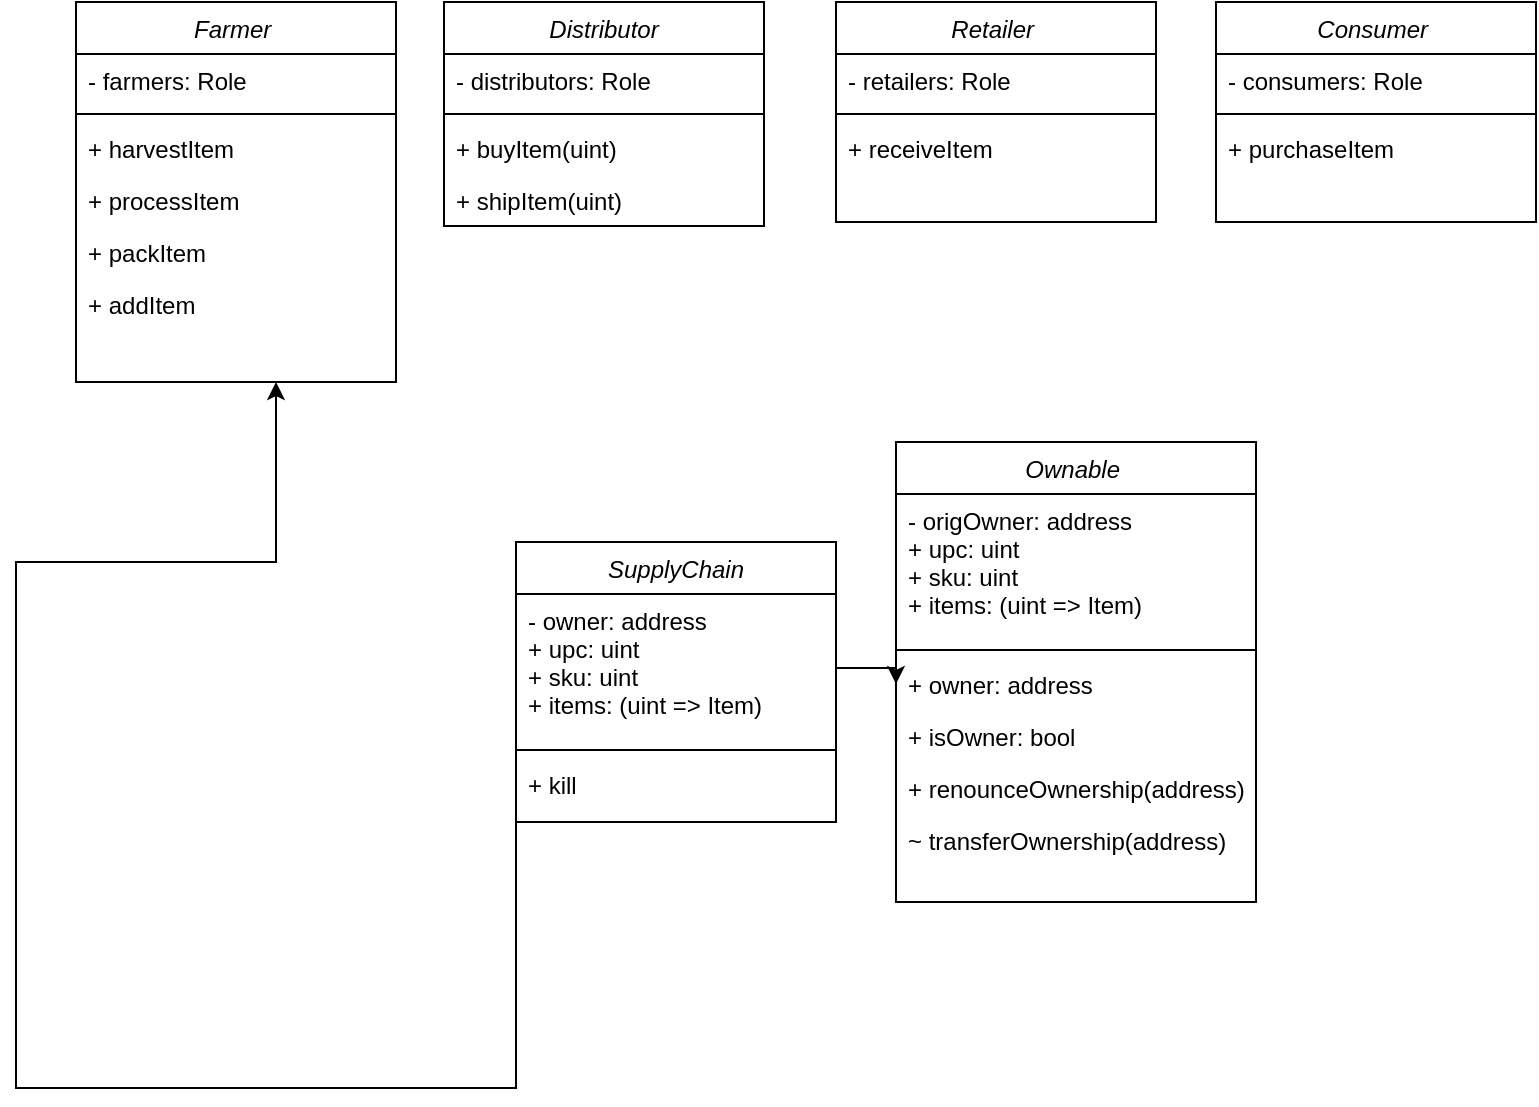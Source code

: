 <mxfile version="14.4.3" type="device"><diagram id="Gvruy6sJO7TrXK6574rT" name="Page-1"><mxGraphModel dx="1048" dy="645" grid="1" gridSize="10" guides="1" tooltips="1" connect="1" arrows="1" fold="1" page="1" pageScale="1" pageWidth="827" pageHeight="1169" math="0" shadow="0"><root><mxCell id="0"/><mxCell id="1" parent="0"/><mxCell id="XvWM4k6eefiFSlys2Bdt-3" value="Farmer " style="swimlane;fontStyle=2;align=center;verticalAlign=top;childLayout=stackLayout;horizontal=1;startSize=26;horizontalStack=0;resizeParent=1;resizeLast=0;collapsible=1;marginBottom=0;rounded=0;shadow=0;strokeWidth=1;" vertex="1" parent="1"><mxGeometry x="70" y="70" width="160" height="190" as="geometry"><mxRectangle x="230" y="140" width="160" height="26" as="alternateBounds"/></mxGeometry></mxCell><mxCell id="XvWM4k6eefiFSlys2Bdt-4" value="- farmers: Role" style="text;align=left;verticalAlign=top;spacingLeft=4;spacingRight=4;overflow=hidden;rotatable=0;points=[[0,0.5],[1,0.5]];portConstraint=eastwest;" vertex="1" parent="XvWM4k6eefiFSlys2Bdt-3"><mxGeometry y="26" width="160" height="26" as="geometry"/></mxCell><mxCell id="XvWM4k6eefiFSlys2Bdt-5" value="" style="line;html=1;strokeWidth=1;align=left;verticalAlign=middle;spacingTop=-1;spacingLeft=3;spacingRight=3;rotatable=0;labelPosition=right;points=[];portConstraint=eastwest;" vertex="1" parent="XvWM4k6eefiFSlys2Bdt-3"><mxGeometry y="52" width="160" height="8" as="geometry"/></mxCell><mxCell id="XvWM4k6eefiFSlys2Bdt-6" value="+ harvestItem" style="text;align=left;verticalAlign=top;spacingLeft=4;spacingRight=4;overflow=hidden;rotatable=0;points=[[0,0.5],[1,0.5]];portConstraint=eastwest;" vertex="1" parent="XvWM4k6eefiFSlys2Bdt-3"><mxGeometry y="60" width="160" height="26" as="geometry"/></mxCell><mxCell id="XvWM4k6eefiFSlys2Bdt-7" value="+ processItem" style="text;align=left;verticalAlign=top;spacingLeft=4;spacingRight=4;overflow=hidden;rotatable=0;points=[[0,0.5],[1,0.5]];portConstraint=eastwest;" vertex="1" parent="XvWM4k6eefiFSlys2Bdt-3"><mxGeometry y="86" width="160" height="26" as="geometry"/></mxCell><mxCell id="XvWM4k6eefiFSlys2Bdt-8" value="+ packItem&#xa;" style="text;align=left;verticalAlign=top;spacingLeft=4;spacingRight=4;overflow=hidden;rotatable=0;points=[[0,0.5],[1,0.5]];portConstraint=eastwest;" vertex="1" parent="XvWM4k6eefiFSlys2Bdt-3"><mxGeometry y="112" width="160" height="26" as="geometry"/></mxCell><mxCell id="XvWM4k6eefiFSlys2Bdt-9" value="+ addItem" style="text;align=left;verticalAlign=top;spacingLeft=4;spacingRight=4;overflow=hidden;rotatable=0;points=[[0,0.5],[1,0.5]];portConstraint=eastwest;" vertex="1" parent="XvWM4k6eefiFSlys2Bdt-3"><mxGeometry y="138" width="160" height="26" as="geometry"/></mxCell><mxCell id="XvWM4k6eefiFSlys2Bdt-10" value="Distributor" style="swimlane;fontStyle=2;align=center;verticalAlign=top;childLayout=stackLayout;horizontal=1;startSize=26;horizontalStack=0;resizeParent=1;resizeLast=0;collapsible=1;marginBottom=0;rounded=0;shadow=0;strokeWidth=1;" vertex="1" parent="1"><mxGeometry x="254" y="70" width="160" height="112" as="geometry"><mxRectangle x="230" y="140" width="160" height="26" as="alternateBounds"/></mxGeometry></mxCell><mxCell id="XvWM4k6eefiFSlys2Bdt-11" value="- distributors: Role" style="text;align=left;verticalAlign=top;spacingLeft=4;spacingRight=4;overflow=hidden;rotatable=0;points=[[0,0.5],[1,0.5]];portConstraint=eastwest;" vertex="1" parent="XvWM4k6eefiFSlys2Bdt-10"><mxGeometry y="26" width="160" height="26" as="geometry"/></mxCell><mxCell id="XvWM4k6eefiFSlys2Bdt-12" value="" style="line;html=1;strokeWidth=1;align=left;verticalAlign=middle;spacingTop=-1;spacingLeft=3;spacingRight=3;rotatable=0;labelPosition=right;points=[];portConstraint=eastwest;" vertex="1" parent="XvWM4k6eefiFSlys2Bdt-10"><mxGeometry y="52" width="160" height="8" as="geometry"/></mxCell><mxCell id="XvWM4k6eefiFSlys2Bdt-13" value="+ buyItem(uint)" style="text;align=left;verticalAlign=top;spacingLeft=4;spacingRight=4;overflow=hidden;rotatable=0;points=[[0,0.5],[1,0.5]];portConstraint=eastwest;" vertex="1" parent="XvWM4k6eefiFSlys2Bdt-10"><mxGeometry y="60" width="160" height="26" as="geometry"/></mxCell><mxCell id="XvWM4k6eefiFSlys2Bdt-14" value="+ shipItem(uint)" style="text;align=left;verticalAlign=top;spacingLeft=4;spacingRight=4;overflow=hidden;rotatable=0;points=[[0,0.5],[1,0.5]];portConstraint=eastwest;" vertex="1" parent="XvWM4k6eefiFSlys2Bdt-10"><mxGeometry y="86" width="160" height="26" as="geometry"/></mxCell><mxCell id="XvWM4k6eefiFSlys2Bdt-15" value="Consumer " style="swimlane;fontStyle=2;align=center;verticalAlign=top;childLayout=stackLayout;horizontal=1;startSize=26;horizontalStack=0;resizeParent=1;resizeLast=0;collapsible=1;marginBottom=0;rounded=0;shadow=0;strokeWidth=1;" vertex="1" parent="1"><mxGeometry x="640" y="70" width="160" height="110" as="geometry"><mxRectangle x="230" y="140" width="160" height="26" as="alternateBounds"/></mxGeometry></mxCell><mxCell id="XvWM4k6eefiFSlys2Bdt-16" value="- consumers: Role" style="text;align=left;verticalAlign=top;spacingLeft=4;spacingRight=4;overflow=hidden;rotatable=0;points=[[0,0.5],[1,0.5]];portConstraint=eastwest;" vertex="1" parent="XvWM4k6eefiFSlys2Bdt-15"><mxGeometry y="26" width="160" height="26" as="geometry"/></mxCell><mxCell id="XvWM4k6eefiFSlys2Bdt-17" value="" style="line;html=1;strokeWidth=1;align=left;verticalAlign=middle;spacingTop=-1;spacingLeft=3;spacingRight=3;rotatable=0;labelPosition=right;points=[];portConstraint=eastwest;" vertex="1" parent="XvWM4k6eefiFSlys2Bdt-15"><mxGeometry y="52" width="160" height="8" as="geometry"/></mxCell><mxCell id="XvWM4k6eefiFSlys2Bdt-18" value="+ purchaseItem" style="text;align=left;verticalAlign=top;spacingLeft=4;spacingRight=4;overflow=hidden;rotatable=0;points=[[0,0.5],[1,0.5]];portConstraint=eastwest;" vertex="1" parent="XvWM4k6eefiFSlys2Bdt-15"><mxGeometry y="60" width="160" height="26" as="geometry"/></mxCell><mxCell id="XvWM4k6eefiFSlys2Bdt-19" value="Retailer &#xa;" style="swimlane;fontStyle=2;align=center;verticalAlign=top;childLayout=stackLayout;horizontal=1;startSize=26;horizontalStack=0;resizeParent=1;resizeLast=0;collapsible=1;marginBottom=0;rounded=0;shadow=0;strokeWidth=1;" vertex="1" parent="1"><mxGeometry x="450" y="70" width="160" height="110" as="geometry"><mxRectangle x="230" y="140" width="160" height="26" as="alternateBounds"/></mxGeometry></mxCell><mxCell id="XvWM4k6eefiFSlys2Bdt-20" value="- retailers: Role" style="text;align=left;verticalAlign=top;spacingLeft=4;spacingRight=4;overflow=hidden;rotatable=0;points=[[0,0.5],[1,0.5]];portConstraint=eastwest;" vertex="1" parent="XvWM4k6eefiFSlys2Bdt-19"><mxGeometry y="26" width="160" height="26" as="geometry"/></mxCell><mxCell id="XvWM4k6eefiFSlys2Bdt-21" value="" style="line;html=1;strokeWidth=1;align=left;verticalAlign=middle;spacingTop=-1;spacingLeft=3;spacingRight=3;rotatable=0;labelPosition=right;points=[];portConstraint=eastwest;" vertex="1" parent="XvWM4k6eefiFSlys2Bdt-19"><mxGeometry y="52" width="160" height="8" as="geometry"/></mxCell><mxCell id="XvWM4k6eefiFSlys2Bdt-22" value="+ receiveItem" style="text;align=left;verticalAlign=top;spacingLeft=4;spacingRight=4;overflow=hidden;rotatable=0;points=[[0,0.5],[1,0.5]];portConstraint=eastwest;" vertex="1" parent="XvWM4k6eefiFSlys2Bdt-19"><mxGeometry y="60" width="160" height="26" as="geometry"/></mxCell><mxCell id="XvWM4k6eefiFSlys2Bdt-23" style="edgeStyle=orthogonalEdgeStyle;rounded=0;orthogonalLoop=1;jettySize=auto;html=1;exitX=0;exitY=0.962;exitDx=0;exitDy=0;exitPerimeter=0;" edge="1" parent="1" source="XvWM4k6eefiFSlys2Bdt-27"><mxGeometry relative="1" as="geometry"><mxPoint x="170" y="260" as="targetPoint"/><mxPoint x="350" y="397" as="sourcePoint"/><Array as="points"><mxPoint x="40" y="613"/><mxPoint x="40" y="350"/><mxPoint x="170" y="350"/></Array></mxGeometry></mxCell><mxCell id="XvWM4k6eefiFSlys2Bdt-24" value="SupplyChain" style="swimlane;fontStyle=2;align=center;verticalAlign=top;childLayout=stackLayout;horizontal=1;startSize=26;horizontalStack=0;resizeParent=1;resizeLast=0;collapsible=1;marginBottom=0;rounded=0;shadow=0;strokeWidth=1;" vertex="1" parent="1"><mxGeometry x="290" y="340" width="160" height="140" as="geometry"><mxRectangle x="230" y="140" width="160" height="26" as="alternateBounds"/></mxGeometry></mxCell><mxCell id="XvWM4k6eefiFSlys2Bdt-25" value="- owner: address&#xa;+ upc: uint&#xa;+ sku: uint&#xa;+ items: (uint =&gt; Item)" style="text;align=left;verticalAlign=top;spacingLeft=4;spacingRight=4;overflow=hidden;rotatable=0;points=[[0,0.5],[1,0.5]];portConstraint=eastwest;" vertex="1" parent="XvWM4k6eefiFSlys2Bdt-24"><mxGeometry y="26" width="160" height="74" as="geometry"/></mxCell><mxCell id="XvWM4k6eefiFSlys2Bdt-26" value="" style="line;html=1;strokeWidth=1;align=left;verticalAlign=middle;spacingTop=-1;spacingLeft=3;spacingRight=3;rotatable=0;labelPosition=right;points=[];portConstraint=eastwest;" vertex="1" parent="XvWM4k6eefiFSlys2Bdt-24"><mxGeometry y="100" width="160" height="8" as="geometry"/></mxCell><mxCell id="XvWM4k6eefiFSlys2Bdt-27" value="+ kill" style="text;align=left;verticalAlign=top;spacingLeft=4;spacingRight=4;overflow=hidden;rotatable=0;points=[[0,0.5],[1,0.5]];portConstraint=eastwest;" vertex="1" parent="XvWM4k6eefiFSlys2Bdt-24"><mxGeometry y="108" width="160" height="26" as="geometry"/></mxCell><mxCell id="XvWM4k6eefiFSlys2Bdt-28" value="Ownable &#xa;" style="swimlane;fontStyle=2;align=center;verticalAlign=top;childLayout=stackLayout;horizontal=1;startSize=26;horizontalStack=0;resizeParent=1;resizeLast=0;collapsible=1;marginBottom=0;rounded=0;shadow=0;strokeWidth=1;" vertex="1" parent="1"><mxGeometry x="480" y="290" width="180" height="230" as="geometry"><mxRectangle x="230" y="140" width="160" height="26" as="alternateBounds"/></mxGeometry></mxCell><mxCell id="XvWM4k6eefiFSlys2Bdt-29" value="- origOwner: address&#xa;+ upc: uint&#xa;+ sku: uint&#xa;+ items: (uint =&gt; Item)" style="text;align=left;verticalAlign=top;spacingLeft=4;spacingRight=4;overflow=hidden;rotatable=0;points=[[0,0.5],[1,0.5]];portConstraint=eastwest;" vertex="1" parent="XvWM4k6eefiFSlys2Bdt-28"><mxGeometry y="26" width="180" height="74" as="geometry"/></mxCell><mxCell id="XvWM4k6eefiFSlys2Bdt-30" value="" style="line;html=1;strokeWidth=1;align=left;verticalAlign=middle;spacingTop=-1;spacingLeft=3;spacingRight=3;rotatable=0;labelPosition=right;points=[];portConstraint=eastwest;" vertex="1" parent="XvWM4k6eefiFSlys2Bdt-28"><mxGeometry y="100" width="180" height="8" as="geometry"/></mxCell><mxCell id="XvWM4k6eefiFSlys2Bdt-31" value="+ owner: address" style="text;align=left;verticalAlign=top;spacingLeft=4;spacingRight=4;overflow=hidden;rotatable=0;points=[[0,0.5],[1,0.5]];portConstraint=eastwest;" vertex="1" parent="XvWM4k6eefiFSlys2Bdt-28"><mxGeometry y="108" width="180" height="26" as="geometry"/></mxCell><mxCell id="XvWM4k6eefiFSlys2Bdt-32" value="+ isOwner: bool" style="text;align=left;verticalAlign=top;spacingLeft=4;spacingRight=4;overflow=hidden;rotatable=0;points=[[0,0.5],[1,0.5]];portConstraint=eastwest;" vertex="1" parent="XvWM4k6eefiFSlys2Bdt-28"><mxGeometry y="134" width="180" height="26" as="geometry"/></mxCell><mxCell id="XvWM4k6eefiFSlys2Bdt-33" value="+ renounceOwnership(address)" style="text;align=left;verticalAlign=top;spacingLeft=4;spacingRight=4;overflow=hidden;rotatable=0;points=[[0,0.5],[1,0.5]];portConstraint=eastwest;" vertex="1" parent="XvWM4k6eefiFSlys2Bdt-28"><mxGeometry y="160" width="180" height="26" as="geometry"/></mxCell><mxCell id="XvWM4k6eefiFSlys2Bdt-34" value="~ transferOwnership(address)" style="text;align=left;verticalAlign=top;spacingLeft=4;spacingRight=4;overflow=hidden;rotatable=0;points=[[0,0.5],[1,0.5]];portConstraint=eastwest;" vertex="1" parent="XvWM4k6eefiFSlys2Bdt-28"><mxGeometry y="186" width="180" height="26" as="geometry"/></mxCell><mxCell id="XvWM4k6eefiFSlys2Bdt-35" style="edgeStyle=orthogonalEdgeStyle;rounded=0;orthogonalLoop=1;jettySize=auto;html=1;exitX=1;exitY=0.5;exitDx=0;exitDy=0;entryX=0;entryY=0.5;entryDx=0;entryDy=0;" edge="1" parent="1" source="XvWM4k6eefiFSlys2Bdt-25" target="XvWM4k6eefiFSlys2Bdt-31"><mxGeometry relative="1" as="geometry"/></mxCell></root></mxGraphModel></diagram></mxfile>